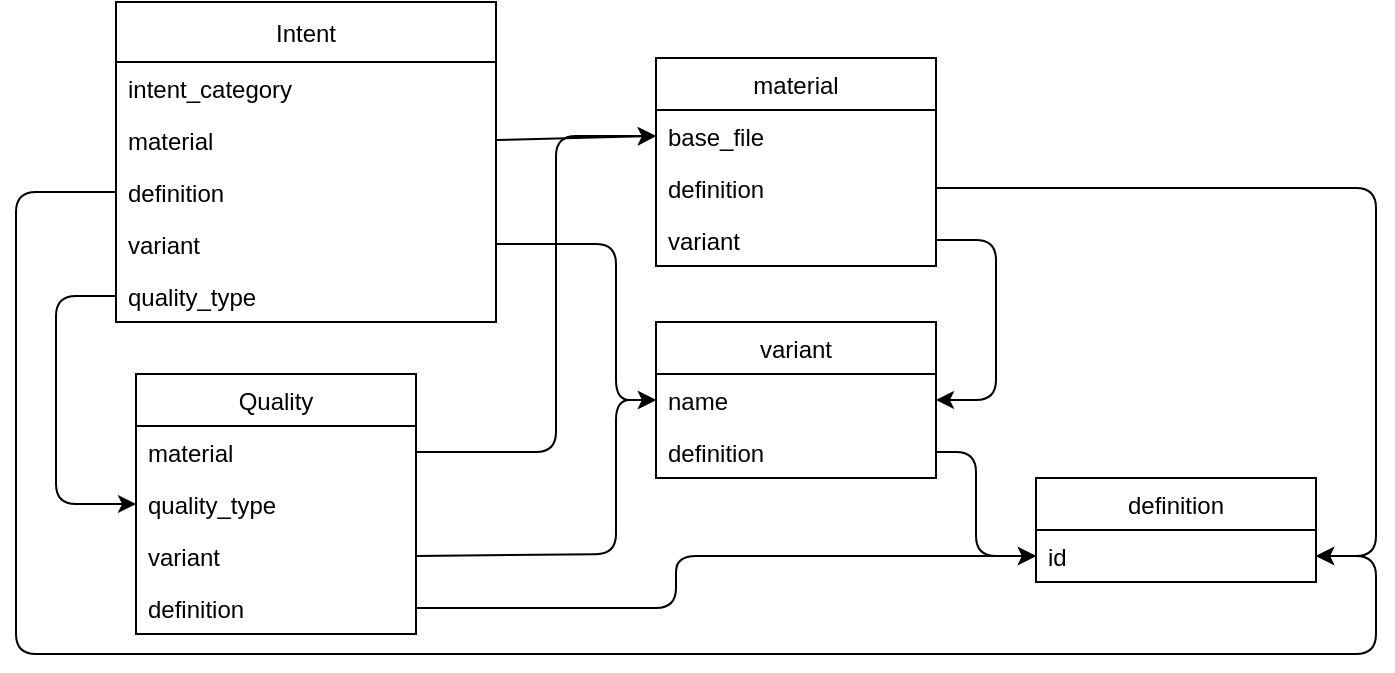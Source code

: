 <mxfile version="12.4.3" type="device" pages="1"><diagram id="K0t5C8WxT4tyKudoHXNk" name="Page-1"><mxGraphModel dx="1422" dy="767" grid="1" gridSize="10" guides="1" tooltips="1" connect="1" arrows="1" fold="1" page="1" pageScale="1" pageWidth="827" pageHeight="1169" math="0" shadow="0"><root><mxCell id="0"/><mxCell id="1" parent="0"/><mxCell id="JdRXqTmrQbt4GyP7sMVF-1" value="Intent" style="swimlane;fontStyle=0;childLayout=stackLayout;horizontal=1;startSize=30;fillColor=none;horizontalStack=0;resizeParent=1;resizeParentMax=0;resizeLast=0;collapsible=1;marginBottom=0;" vertex="1" parent="1"><mxGeometry x="160" y="124" width="190" height="160" as="geometry"><mxRectangle x="210" y="140" width="60" height="26" as="alternateBounds"/></mxGeometry></mxCell><mxCell id="JdRXqTmrQbt4GyP7sMVF-3" value="intent_category&#xA;" style="text;strokeColor=none;fillColor=none;align=left;verticalAlign=top;spacingLeft=4;spacingRight=4;overflow=hidden;rotatable=0;points=[[0,0.5],[1,0.5]];portConstraint=eastwest;" vertex="1" parent="JdRXqTmrQbt4GyP7sMVF-1"><mxGeometry y="30" width="190" height="26" as="geometry"/></mxCell><mxCell id="JdRXqTmrQbt4GyP7sMVF-4" value="material" style="text;strokeColor=none;fillColor=none;align=left;verticalAlign=top;spacingLeft=4;spacingRight=4;overflow=hidden;rotatable=0;points=[[0,0.5],[1,0.5]];portConstraint=eastwest;" vertex="1" parent="JdRXqTmrQbt4GyP7sMVF-1"><mxGeometry y="56" width="190" height="26" as="geometry"/></mxCell><mxCell id="JdRXqTmrQbt4GyP7sMVF-9" value="definition" style="text;strokeColor=none;fillColor=none;align=left;verticalAlign=top;spacingLeft=4;spacingRight=4;overflow=hidden;rotatable=0;points=[[0,0.5],[1,0.5]];portConstraint=eastwest;" vertex="1" parent="JdRXqTmrQbt4GyP7sMVF-1"><mxGeometry y="82" width="190" height="26" as="geometry"/></mxCell><mxCell id="JdRXqTmrQbt4GyP7sMVF-10" value="variant&#xA;" style="text;strokeColor=none;fillColor=none;align=left;verticalAlign=top;spacingLeft=4;spacingRight=4;overflow=hidden;rotatable=0;points=[[0,0.5],[1,0.5]];portConstraint=eastwest;" vertex="1" parent="JdRXqTmrQbt4GyP7sMVF-1"><mxGeometry y="108" width="190" height="26" as="geometry"/></mxCell><mxCell id="JdRXqTmrQbt4GyP7sMVF-11" value="quality_type" style="text;strokeColor=none;fillColor=none;align=left;verticalAlign=top;spacingLeft=4;spacingRight=4;overflow=hidden;rotatable=0;points=[[0,0.5],[1,0.5]];portConstraint=eastwest;" vertex="1" parent="JdRXqTmrQbt4GyP7sMVF-1"><mxGeometry y="134" width="190" height="26" as="geometry"/></mxCell><mxCell id="JdRXqTmrQbt4GyP7sMVF-5" value="Quality" style="swimlane;fontStyle=0;childLayout=stackLayout;horizontal=1;startSize=26;fillColor=none;horizontalStack=0;resizeParent=1;resizeParentMax=0;resizeLast=0;collapsible=1;marginBottom=0;" vertex="1" parent="1"><mxGeometry x="170" y="310" width="140" height="130" as="geometry"/></mxCell><mxCell id="JdRXqTmrQbt4GyP7sMVF-6" value="material" style="text;strokeColor=none;fillColor=none;align=left;verticalAlign=top;spacingLeft=4;spacingRight=4;overflow=hidden;rotatable=0;points=[[0,0.5],[1,0.5]];portConstraint=eastwest;" vertex="1" parent="JdRXqTmrQbt4GyP7sMVF-5"><mxGeometry y="26" width="140" height="26" as="geometry"/></mxCell><mxCell id="JdRXqTmrQbt4GyP7sMVF-7" value="quality_type" style="text;strokeColor=none;fillColor=none;align=left;verticalAlign=top;spacingLeft=4;spacingRight=4;overflow=hidden;rotatable=0;points=[[0,0.5],[1,0.5]];portConstraint=eastwest;" vertex="1" parent="JdRXqTmrQbt4GyP7sMVF-5"><mxGeometry y="52" width="140" height="26" as="geometry"/></mxCell><mxCell id="JdRXqTmrQbt4GyP7sMVF-8" value="variant&#xA;" style="text;strokeColor=none;fillColor=none;align=left;verticalAlign=top;spacingLeft=4;spacingRight=4;overflow=hidden;rotatable=0;points=[[0,0.5],[1,0.5]];portConstraint=eastwest;" vertex="1" parent="JdRXqTmrQbt4GyP7sMVF-5"><mxGeometry y="78" width="140" height="26" as="geometry"/></mxCell><mxCell id="JdRXqTmrQbt4GyP7sMVF-16" value="definition&#xA;" style="text;strokeColor=none;fillColor=none;align=left;verticalAlign=top;spacingLeft=4;spacingRight=4;overflow=hidden;rotatable=0;points=[[0,0.5],[1,0.5]];portConstraint=eastwest;" vertex="1" parent="JdRXqTmrQbt4GyP7sMVF-5"><mxGeometry y="104" width="140" height="26" as="geometry"/></mxCell><mxCell id="JdRXqTmrQbt4GyP7sMVF-17" value="" style="endArrow=classic;html=1;exitX=0;exitY=0.5;exitDx=0;exitDy=0;entryX=0;entryY=0.5;entryDx=0;entryDy=0;" edge="1" parent="1" source="JdRXqTmrQbt4GyP7sMVF-11" target="JdRXqTmrQbt4GyP7sMVF-7"><mxGeometry width="50" height="50" relative="1" as="geometry"><mxPoint x="180" y="291" as="sourcePoint"/><mxPoint x="220" y="521" as="targetPoint"/><Array as="points"><mxPoint x="130" y="271"/><mxPoint x="130" y="375"/></Array></mxGeometry></mxCell><mxCell id="JdRXqTmrQbt4GyP7sMVF-18" value="material" style="swimlane;fontStyle=0;childLayout=stackLayout;horizontal=1;startSize=26;fillColor=none;horizontalStack=0;resizeParent=1;resizeParentMax=0;resizeLast=0;collapsible=1;marginBottom=0;" vertex="1" parent="1"><mxGeometry x="430" y="152" width="140" height="104" as="geometry"/></mxCell><mxCell id="JdRXqTmrQbt4GyP7sMVF-19" value="base_file" style="text;strokeColor=none;fillColor=none;align=left;verticalAlign=top;spacingLeft=4;spacingRight=4;overflow=hidden;rotatable=0;points=[[0,0.5],[1,0.5]];portConstraint=eastwest;" vertex="1" parent="JdRXqTmrQbt4GyP7sMVF-18"><mxGeometry y="26" width="140" height="26" as="geometry"/></mxCell><mxCell id="JdRXqTmrQbt4GyP7sMVF-20" value="definition" style="text;strokeColor=none;fillColor=none;align=left;verticalAlign=top;spacingLeft=4;spacingRight=4;overflow=hidden;rotatable=0;points=[[0,0.5],[1,0.5]];portConstraint=eastwest;" vertex="1" parent="JdRXqTmrQbt4GyP7sMVF-18"><mxGeometry y="52" width="140" height="26" as="geometry"/></mxCell><mxCell id="JdRXqTmrQbt4GyP7sMVF-21" value="variant" style="text;strokeColor=none;fillColor=none;align=left;verticalAlign=top;spacingLeft=4;spacingRight=4;overflow=hidden;rotatable=0;points=[[0,0.5],[1,0.5]];portConstraint=eastwest;" vertex="1" parent="JdRXqTmrQbt4GyP7sMVF-18"><mxGeometry y="78" width="140" height="26" as="geometry"/></mxCell><mxCell id="JdRXqTmrQbt4GyP7sMVF-22" value="" style="endArrow=classic;html=1;entryX=0;entryY=0.5;entryDx=0;entryDy=0;exitX=1;exitY=0.5;exitDx=0;exitDy=0;" edge="1" parent="1" source="JdRXqTmrQbt4GyP7sMVF-4" target="JdRXqTmrQbt4GyP7sMVF-19"><mxGeometry width="50" height="50" relative="1" as="geometry"><mxPoint x="370" y="180" as="sourcePoint"/><mxPoint x="410" y="247" as="targetPoint"/></mxGeometry></mxCell><mxCell id="JdRXqTmrQbt4GyP7sMVF-24" value="variant" style="swimlane;fontStyle=0;childLayout=stackLayout;horizontal=1;startSize=26;fillColor=none;horizontalStack=0;resizeParent=1;resizeParentMax=0;resizeLast=0;collapsible=1;marginBottom=0;" vertex="1" parent="1"><mxGeometry x="430" y="284" width="140" height="78" as="geometry"/></mxCell><mxCell id="JdRXqTmrQbt4GyP7sMVF-25" value="name" style="text;strokeColor=none;fillColor=none;align=left;verticalAlign=top;spacingLeft=4;spacingRight=4;overflow=hidden;rotatable=0;points=[[0,0.5],[1,0.5]];portConstraint=eastwest;" vertex="1" parent="JdRXqTmrQbt4GyP7sMVF-24"><mxGeometry y="26" width="140" height="26" as="geometry"/></mxCell><mxCell id="JdRXqTmrQbt4GyP7sMVF-26" value="definition" style="text;strokeColor=none;fillColor=none;align=left;verticalAlign=top;spacingLeft=4;spacingRight=4;overflow=hidden;rotatable=0;points=[[0,0.5],[1,0.5]];portConstraint=eastwest;" vertex="1" parent="JdRXqTmrQbt4GyP7sMVF-24"><mxGeometry y="52" width="140" height="26" as="geometry"/></mxCell><mxCell id="JdRXqTmrQbt4GyP7sMVF-28" value="" style="endArrow=classic;html=1;entryX=0;entryY=0.5;entryDx=0;entryDy=0;exitX=1;exitY=0.5;exitDx=0;exitDy=0;" edge="1" parent="1" source="JdRXqTmrQbt4GyP7sMVF-8" target="JdRXqTmrQbt4GyP7sMVF-25"><mxGeometry width="50" height="50" relative="1" as="geometry"><mxPoint x="500" y="570" as="sourcePoint"/><mxPoint x="550" y="520" as="targetPoint"/><Array as="points"><mxPoint x="410" y="400"/><mxPoint x="410" y="323"/></Array></mxGeometry></mxCell><mxCell id="JdRXqTmrQbt4GyP7sMVF-30" value="definition" style="swimlane;fontStyle=0;childLayout=stackLayout;horizontal=1;startSize=26;fillColor=none;horizontalStack=0;resizeParent=1;resizeParentMax=0;resizeLast=0;collapsible=1;marginBottom=0;" vertex="1" parent="1"><mxGeometry x="620" y="362" width="140" height="52" as="geometry"/></mxCell><mxCell id="JdRXqTmrQbt4GyP7sMVF-31" value="id" style="text;strokeColor=none;fillColor=none;align=left;verticalAlign=top;spacingLeft=4;spacingRight=4;overflow=hidden;rotatable=0;points=[[0,0.5],[1,0.5]];portConstraint=eastwest;" vertex="1" parent="JdRXqTmrQbt4GyP7sMVF-30"><mxGeometry y="26" width="140" height="26" as="geometry"/></mxCell><mxCell id="JdRXqTmrQbt4GyP7sMVF-34" value="" style="endArrow=classic;html=1;exitX=1;exitY=0.5;exitDx=0;exitDy=0;entryX=0;entryY=0.5;entryDx=0;entryDy=0;" edge="1" parent="1" source="JdRXqTmrQbt4GyP7sMVF-16" target="JdRXqTmrQbt4GyP7sMVF-31"><mxGeometry width="50" height="50" relative="1" as="geometry"><mxPoint x="460" y="580" as="sourcePoint"/><mxPoint x="510" y="530" as="targetPoint"/><Array as="points"><mxPoint x="440" y="427"/><mxPoint x="440" y="401"/></Array></mxGeometry></mxCell><mxCell id="JdRXqTmrQbt4GyP7sMVF-35" value="" style="endArrow=classic;html=1;exitX=1;exitY=0.5;exitDx=0;exitDy=0;entryX=0;entryY=0.5;entryDx=0;entryDy=0;" edge="1" parent="1" source="JdRXqTmrQbt4GyP7sMVF-26" target="JdRXqTmrQbt4GyP7sMVF-31"><mxGeometry width="50" height="50" relative="1" as="geometry"><mxPoint x="230" y="680" as="sourcePoint"/><mxPoint x="620" y="540" as="targetPoint"/><Array as="points"><mxPoint x="590" y="349"/><mxPoint x="590" y="401"/></Array></mxGeometry></mxCell><mxCell id="JdRXqTmrQbt4GyP7sMVF-36" value="" style="endArrow=classic;html=1;exitX=1;exitY=0.5;exitDx=0;exitDy=0;entryX=1;entryY=0.5;entryDx=0;entryDy=0;" edge="1" parent="1" source="JdRXqTmrQbt4GyP7sMVF-20" target="JdRXqTmrQbt4GyP7sMVF-31"><mxGeometry width="50" height="50" relative="1" as="geometry"><mxPoint x="630" y="320" as="sourcePoint"/><mxPoint x="770" y="480" as="targetPoint"/><Array as="points"><mxPoint x="790" y="217"/><mxPoint x="790" y="401"/></Array></mxGeometry></mxCell><mxCell id="JdRXqTmrQbt4GyP7sMVF-37" value="" style="endArrow=classic;html=1;exitX=1;exitY=0.5;exitDx=0;exitDy=0;entryX=1;entryY=0.5;entryDx=0;entryDy=0;" edge="1" parent="1" source="JdRXqTmrQbt4GyP7sMVF-21" target="JdRXqTmrQbt4GyP7sMVF-25"><mxGeometry width="50" height="50" relative="1" as="geometry"><mxPoint x="600" y="400" as="sourcePoint"/><mxPoint x="650" y="350" as="targetPoint"/><Array as="points"><mxPoint x="600" y="243"/><mxPoint x="600" y="323"/></Array></mxGeometry></mxCell><mxCell id="JdRXqTmrQbt4GyP7sMVF-39" value="" style="endArrow=classic;html=1;entryX=1;entryY=0.5;entryDx=0;entryDy=0;exitX=0;exitY=0.5;exitDx=0;exitDy=0;" edge="1" parent="1" source="JdRXqTmrQbt4GyP7sMVF-9" target="JdRXqTmrQbt4GyP7sMVF-31"><mxGeometry width="50" height="50" relative="1" as="geometry"><mxPoint x="100" y="630" as="sourcePoint"/><mxPoint x="150" y="580" as="targetPoint"/><Array as="points"><mxPoint x="110" y="219"/><mxPoint x="110" y="450"/><mxPoint x="790" y="450"/><mxPoint x="790" y="401"/></Array></mxGeometry></mxCell><mxCell id="JdRXqTmrQbt4GyP7sMVF-41" value="" style="endArrow=classic;html=1;exitX=1;exitY=0.5;exitDx=0;exitDy=0;entryX=0;entryY=0.5;entryDx=0;entryDy=0;" edge="1" parent="1" source="JdRXqTmrQbt4GyP7sMVF-10" target="JdRXqTmrQbt4GyP7sMVF-25"><mxGeometry width="50" height="50" relative="1" as="geometry"><mxPoint x="410" y="390" as="sourcePoint"/><mxPoint x="460" y="340" as="targetPoint"/><Array as="points"><mxPoint x="410" y="245"/><mxPoint x="410" y="323"/></Array></mxGeometry></mxCell><mxCell id="JdRXqTmrQbt4GyP7sMVF-42" value="" style="endArrow=classic;html=1;exitX=1;exitY=0.5;exitDx=0;exitDy=0;entryX=0;entryY=0.5;entryDx=0;entryDy=0;" edge="1" parent="1" source="JdRXqTmrQbt4GyP7sMVF-6" target="JdRXqTmrQbt4GyP7sMVF-19"><mxGeometry width="50" height="50" relative="1" as="geometry"><mxPoint x="430" y="480" as="sourcePoint"/><mxPoint x="480" y="430" as="targetPoint"/><Array as="points"><mxPoint x="380" y="349"/><mxPoint x="380" y="191"/></Array></mxGeometry></mxCell></root></mxGraphModel></diagram></mxfile>